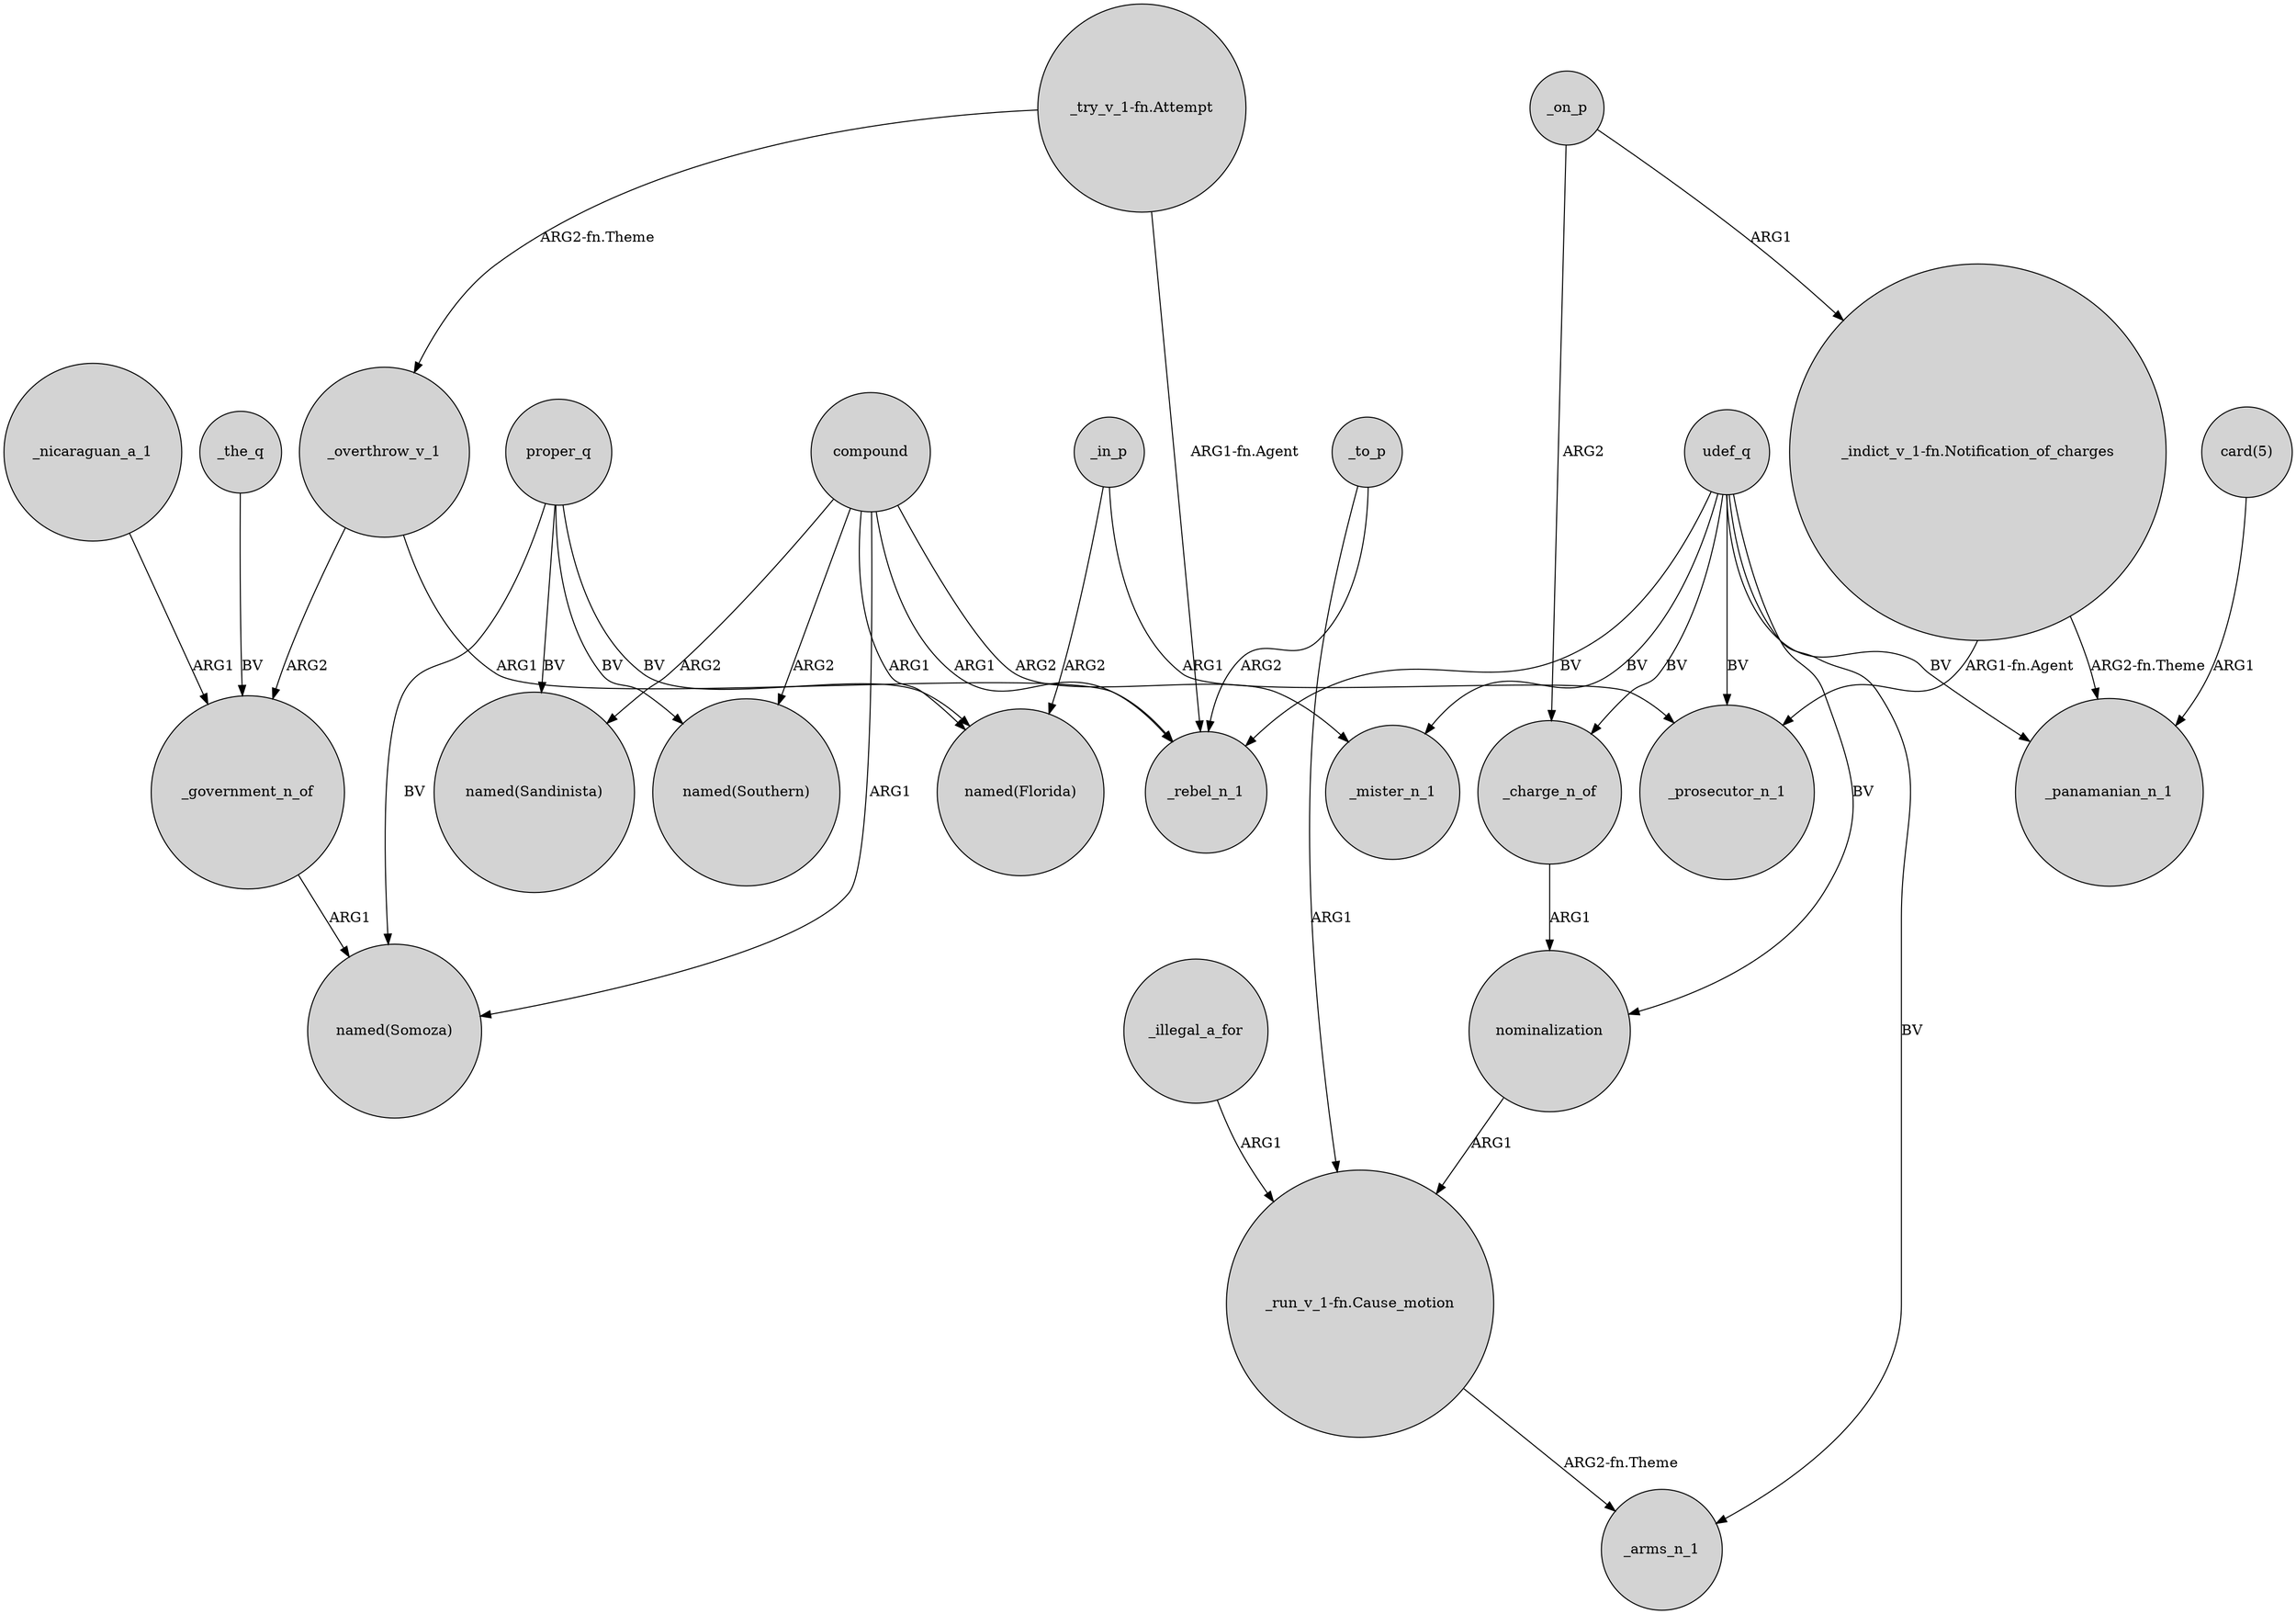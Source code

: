 digraph {
	node [shape=circle style=filled]
	_overthrow_v_1 -> _government_n_of [label=ARG2]
	_on_p -> "_indict_v_1-fn.Notification_of_charges" [label=ARG1]
	_on_p -> _charge_n_of [label=ARG2]
	proper_q -> "named(Florida)" [label=BV]
	compound -> _mister_n_1 [label=ARG2]
	proper_q -> "named(Somoza)" [label=BV]
	compound -> "named(Southern)" [label=ARG2]
	"_try_v_1-fn.Attempt" -> _overthrow_v_1 [label="ARG2-fn.Theme"]
	udef_q -> _mister_n_1 [label=BV]
	udef_q -> _panamanian_n_1 [label=BV]
	nominalization -> "_run_v_1-fn.Cause_motion" [label=ARG1]
	_in_p -> _prosecutor_n_1 [label=ARG1]
	udef_q -> _arms_n_1 [label=BV]
	udef_q -> _charge_n_of [label=BV]
	_overthrow_v_1 -> _rebel_n_1 [label=ARG1]
	"_run_v_1-fn.Cause_motion" -> _arms_n_1 [label="ARG2-fn.Theme"]
	udef_q -> _prosecutor_n_1 [label=BV]
	_government_n_of -> "named(Somoza)" [label=ARG1]
	compound -> "named(Somoza)" [label=ARG1]
	"_indict_v_1-fn.Notification_of_charges" -> _panamanian_n_1 [label="ARG2-fn.Theme"]
	proper_q -> "named(Southern)" [label=BV]
	_to_p -> _rebel_n_1 [label=ARG2]
	compound -> _rebel_n_1 [label=ARG1]
	compound -> "named(Sandinista)" [label=ARG2]
	_nicaraguan_a_1 -> _government_n_of [label=ARG1]
	"card(5)" -> _panamanian_n_1 [label=ARG1]
	udef_q -> nominalization [label=BV]
	udef_q -> _rebel_n_1 [label=BV]
	proper_q -> "named(Sandinista)" [label=BV]
	_in_p -> "named(Florida)" [label=ARG2]
	"_try_v_1-fn.Attempt" -> _rebel_n_1 [label="ARG1-fn.Agent"]
	_the_q -> _government_n_of [label=BV]
	_charge_n_of -> nominalization [label=ARG1]
	compound -> "named(Florida)" [label=ARG1]
	_illegal_a_for -> "_run_v_1-fn.Cause_motion" [label=ARG1]
	_to_p -> "_run_v_1-fn.Cause_motion" [label=ARG1]
	"_indict_v_1-fn.Notification_of_charges" -> _prosecutor_n_1 [label="ARG1-fn.Agent"]
}
